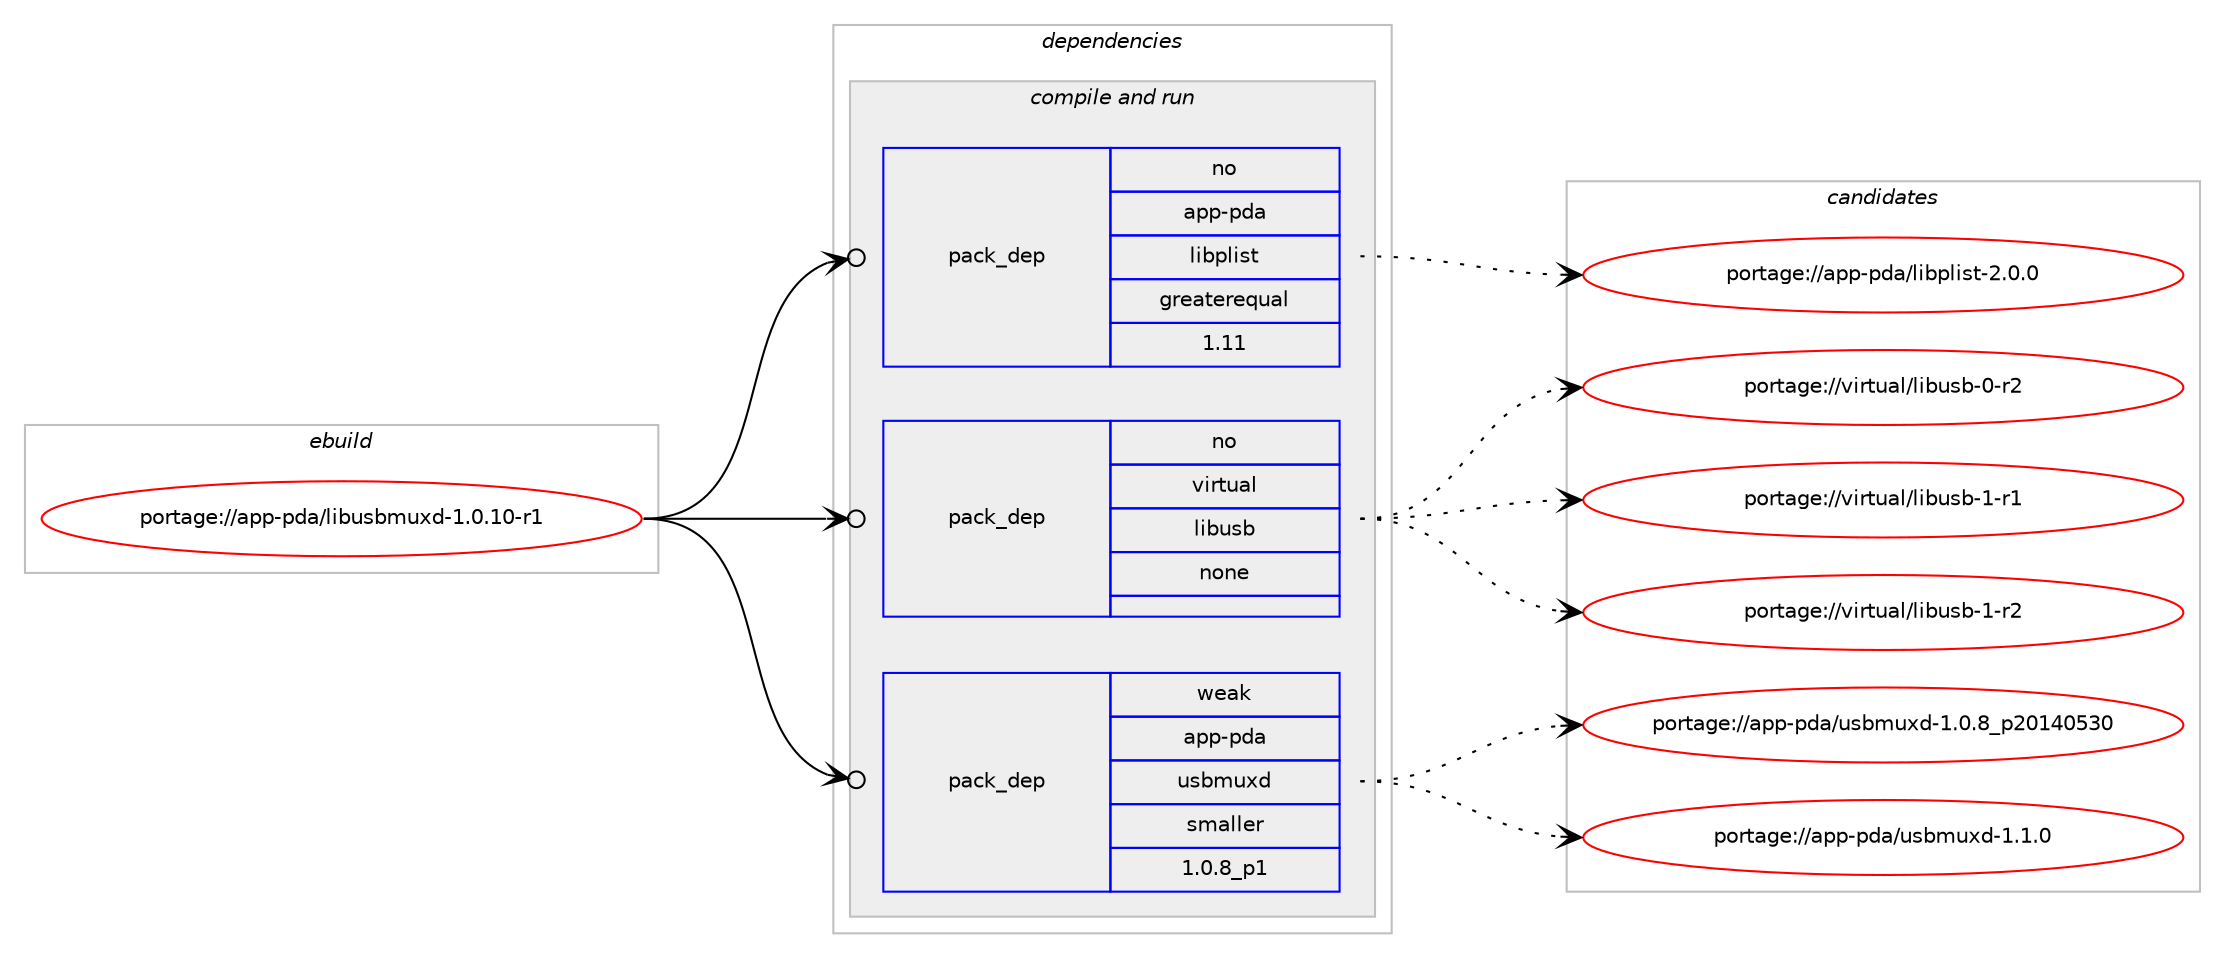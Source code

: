 digraph prolog {

# *************
# Graph options
# *************

newrank=true;
concentrate=true;
compound=true;
graph [rankdir=LR,fontname=Helvetica,fontsize=10,ranksep=1.5];#, ranksep=2.5, nodesep=0.2];
edge  [arrowhead=vee];
node  [fontname=Helvetica,fontsize=10];

# **********
# The ebuild
# **********

subgraph cluster_leftcol {
color=gray;
rank=same;
label=<<i>ebuild</i>>;
id [label="portage://app-pda/libusbmuxd-1.0.10-r1", color=red, width=4, href="../app-pda/libusbmuxd-1.0.10-r1.svg"];
}

# ****************
# The dependencies
# ****************

subgraph cluster_midcol {
color=gray;
label=<<i>dependencies</i>>;
subgraph cluster_compile {
fillcolor="#eeeeee";
style=filled;
label=<<i>compile</i>>;
}
subgraph cluster_compileandrun {
fillcolor="#eeeeee";
style=filled;
label=<<i>compile and run</i>>;
subgraph pack29867 {
dependency40371 [label=<<TABLE BORDER="0" CELLBORDER="1" CELLSPACING="0" CELLPADDING="4" WIDTH="220"><TR><TD ROWSPAN="6" CELLPADDING="30">pack_dep</TD></TR><TR><TD WIDTH="110">no</TD></TR><TR><TD>app-pda</TD></TR><TR><TD>libplist</TD></TR><TR><TD>greaterequal</TD></TR><TR><TD>1.11</TD></TR></TABLE>>, shape=none, color=blue];
}
id:e -> dependency40371:w [weight=20,style="solid",arrowhead="odotvee"];
subgraph pack29868 {
dependency40372 [label=<<TABLE BORDER="0" CELLBORDER="1" CELLSPACING="0" CELLPADDING="4" WIDTH="220"><TR><TD ROWSPAN="6" CELLPADDING="30">pack_dep</TD></TR><TR><TD WIDTH="110">no</TD></TR><TR><TD>virtual</TD></TR><TR><TD>libusb</TD></TR><TR><TD>none</TD></TR><TR><TD></TD></TR></TABLE>>, shape=none, color=blue];
}
id:e -> dependency40372:w [weight=20,style="solid",arrowhead="odotvee"];
subgraph pack29869 {
dependency40373 [label=<<TABLE BORDER="0" CELLBORDER="1" CELLSPACING="0" CELLPADDING="4" WIDTH="220"><TR><TD ROWSPAN="6" CELLPADDING="30">pack_dep</TD></TR><TR><TD WIDTH="110">weak</TD></TR><TR><TD>app-pda</TD></TR><TR><TD>usbmuxd</TD></TR><TR><TD>smaller</TD></TR><TR><TD>1.0.8_p1</TD></TR></TABLE>>, shape=none, color=blue];
}
id:e -> dependency40373:w [weight=20,style="solid",arrowhead="odotvee"];
}
subgraph cluster_run {
fillcolor="#eeeeee";
style=filled;
label=<<i>run</i>>;
}
}

# **************
# The candidates
# **************

subgraph cluster_choices {
rank=same;
color=gray;
label=<<i>candidates</i>>;

subgraph choice29867 {
color=black;
nodesep=1;
choiceportage9711211245112100974710810598112108105115116455046484648 [label="portage://app-pda/libplist-2.0.0", color=red, width=4,href="../app-pda/libplist-2.0.0.svg"];
dependency40371:e -> choiceportage9711211245112100974710810598112108105115116455046484648:w [style=dotted,weight="100"];
}
subgraph choice29868 {
color=black;
nodesep=1;
choiceportage1181051141161179710847108105981171159845484511450 [label="portage://virtual/libusb-0-r2", color=red, width=4,href="../virtual/libusb-0-r2.svg"];
choiceportage1181051141161179710847108105981171159845494511449 [label="portage://virtual/libusb-1-r1", color=red, width=4,href="../virtual/libusb-1-r1.svg"];
choiceportage1181051141161179710847108105981171159845494511450 [label="portage://virtual/libusb-1-r2", color=red, width=4,href="../virtual/libusb-1-r2.svg"];
dependency40372:e -> choiceportage1181051141161179710847108105981171159845484511450:w [style=dotted,weight="100"];
dependency40372:e -> choiceportage1181051141161179710847108105981171159845494511449:w [style=dotted,weight="100"];
dependency40372:e -> choiceportage1181051141161179710847108105981171159845494511450:w [style=dotted,weight="100"];
}
subgraph choice29869 {
color=black;
nodesep=1;
choiceportage9711211245112100974711711598109117120100454946484656951125048495248535148 [label="portage://app-pda/usbmuxd-1.0.8_p20140530", color=red, width=4,href="../app-pda/usbmuxd-1.0.8_p20140530.svg"];
choiceportage9711211245112100974711711598109117120100454946494648 [label="portage://app-pda/usbmuxd-1.1.0", color=red, width=4,href="../app-pda/usbmuxd-1.1.0.svg"];
dependency40373:e -> choiceportage9711211245112100974711711598109117120100454946484656951125048495248535148:w [style=dotted,weight="100"];
dependency40373:e -> choiceportage9711211245112100974711711598109117120100454946494648:w [style=dotted,weight="100"];
}
}

}
